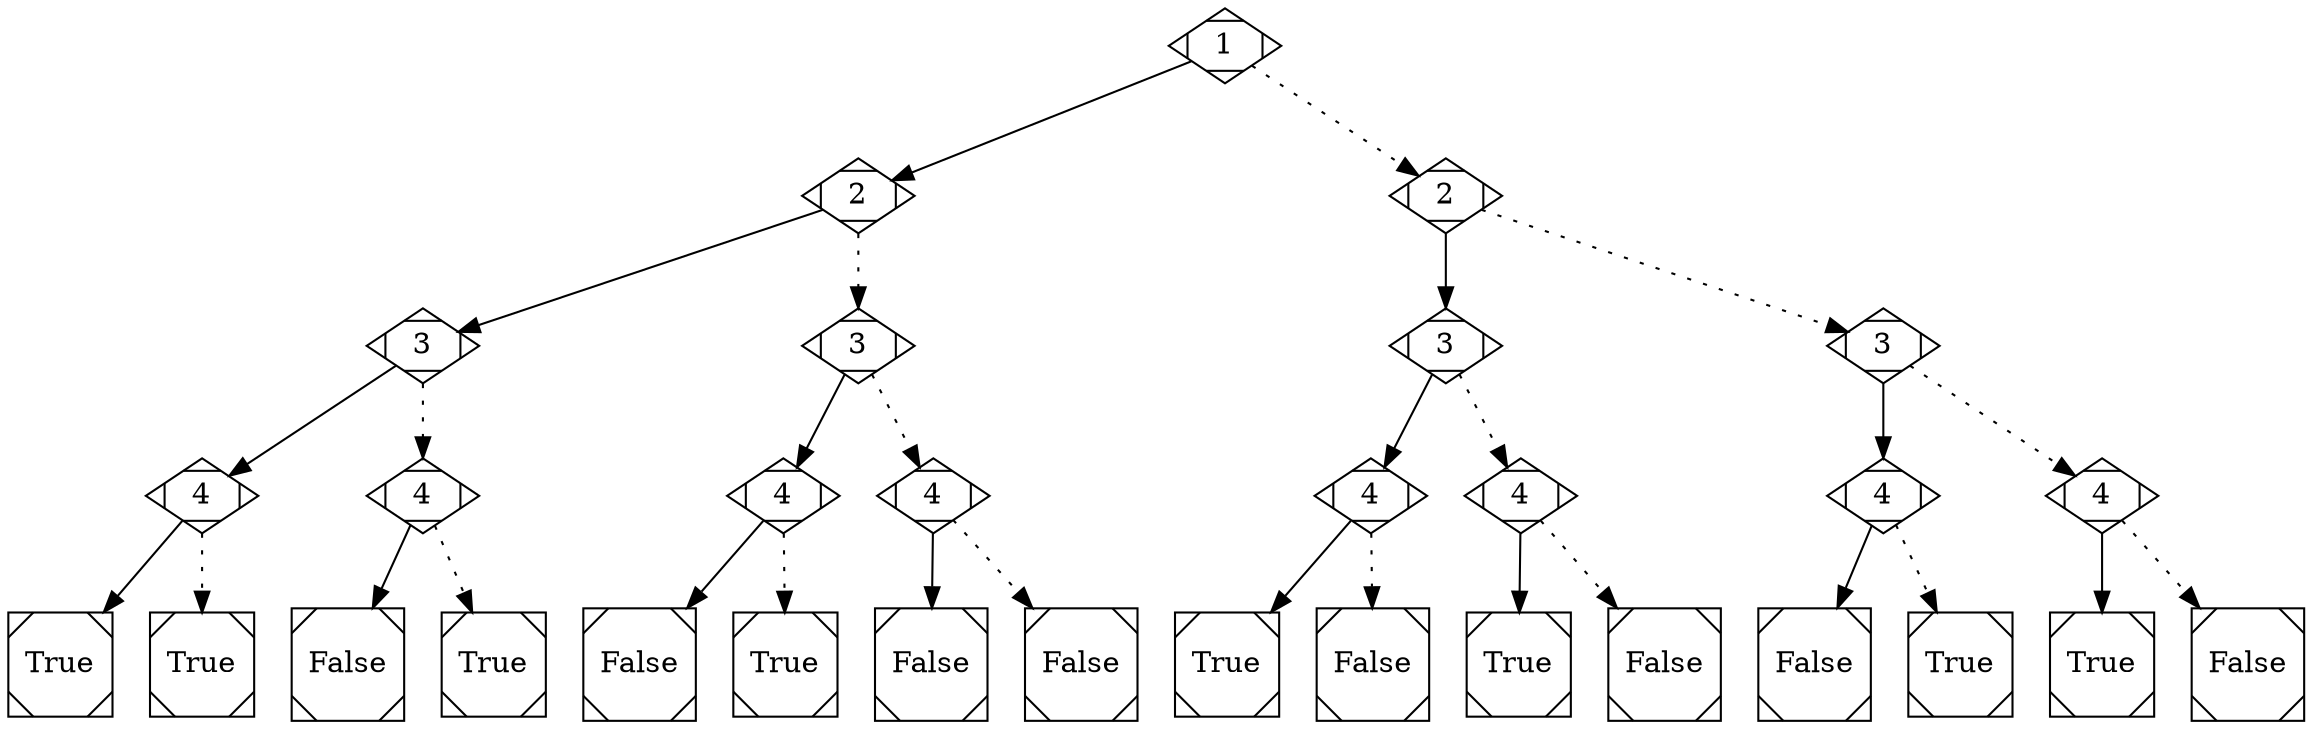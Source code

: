 digraph G {
n0 [label="1", shape=Mdiamond];
n1 [label="2", shape=Mdiamond];
n2 [label="3", shape=Mdiamond];
n3 [label="4", shape=Mdiamond];
n4 [label="True", shape=Msquare];
n5 [label="True", shape=Msquare];
n3 -> n4;
n3 -> n5 [style=dotted];
n6 [label="4", shape=Mdiamond];
n7 [label="False", shape=Msquare];
n8 [label="True", shape=Msquare];
n6 -> n7;
n6 -> n8 [style=dotted];
n2 -> n3;
n2 -> n6 [style=dotted];
n9 [label="3", shape=Mdiamond];
n10 [label="4", shape=Mdiamond];
n11 [label="False", shape=Msquare];
n12 [label="True", shape=Msquare];
n10 -> n11;
n10 -> n12 [style=dotted];
n13 [label="4", shape=Mdiamond];
n14 [label="False", shape=Msquare];
n15 [label="False", shape=Msquare];
n13 -> n14;
n13 -> n15 [style=dotted];
n9 -> n10;
n9 -> n13 [style=dotted];
n1 -> n2;
n1 -> n9 [style=dotted];
n16 [label="2", shape=Mdiamond];
n17 [label="3", shape=Mdiamond];
n18 [label="4", shape=Mdiamond];
n19 [label="True", shape=Msquare];
n20 [label="False", shape=Msquare];
n18 -> n19;
n18 -> n20 [style=dotted];
n21 [label="4", shape=Mdiamond];
n22 [label="True", shape=Msquare];
n23 [label="False", shape=Msquare];
n21 -> n22;
n21 -> n23 [style=dotted];
n17 -> n18;
n17 -> n21 [style=dotted];
n24 [label="3", shape=Mdiamond];
n25 [label="4", shape=Mdiamond];
n26 [label="False", shape=Msquare];
n27 [label="True", shape=Msquare];
n25 -> n26;
n25 -> n27 [style=dotted];
n28 [label="4", shape=Mdiamond];
n29 [label="True", shape=Msquare];
n30 [label="False", shape=Msquare];
n28 -> n29;
n28 -> n30 [style=dotted];
n24 -> n25;
n24 -> n28 [style=dotted];
n16 -> n17;
n16 -> n24 [style=dotted];
n0 -> n1;
n0 -> n16 [style=dotted];
}
